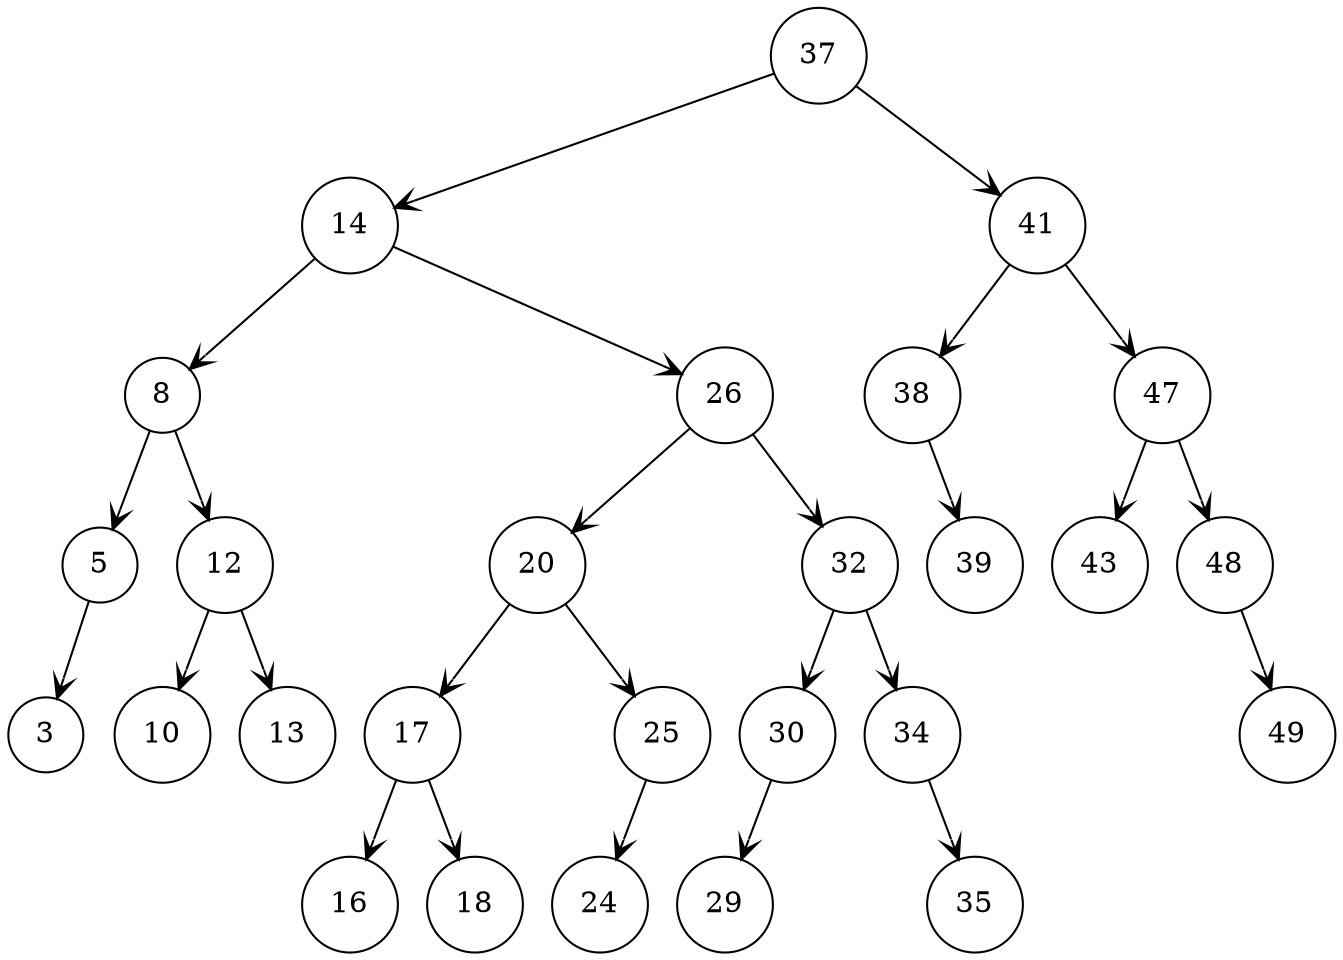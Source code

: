 digraph G {    graph [nodesep=0.1]    node [shape=circle]    edge [arrowhead=vee]    37[group =37]    14 [group=14]    37 -> 14
    8 [group=8]    14 -> 8
    5 [group=5]    8 -> 5
    5 -> 3
    _5 [group=5, label="", width=0, style=invis]
    5 -> _5 [style=invis]
    _8 [group=8, label="", width=0, style=invis]
    8 -> _8 [style=invis]
    12 [group=12]
    8 -> 12
    12 -> 10
    _12 [group=12, label="", width=0, style=invis]
    12 -> _12 [style=invis]
    12 -> 13
    _14 [group=14, label="", width=0, style=invis]
    14 -> _14 [style=invis]
    26 [group=26]
    14 -> 26
    20 [group=20]    26 -> 20
    17 [group=17]    20 -> 17
    17 -> 16
    _17 [group=17, label="", width=0, style=invis]
    17 -> _17 [style=invis]
    17 -> 18
    _20 [group=20, label="", width=0, style=invis]
    20 -> _20 [style=invis]
    25 [group=25]
    20 -> 25
    25 -> 24
    _25 [group=25, label="", width=0, style=invis]
    25 -> _25 [style=invis]
    {rank=same; _20; 24}
    _26 [group=26, label="", width=0, style=invis]
    26 -> _26 [style=invis]
    32 [group=32]
    26 -> 32
    30 [group=30]    32 -> 30
    30 -> 29
    _30 [group=30, label="", width=0, style=invis]
    30 -> _30 [style=invis]
    _32 [group=32, label="", width=0, style=invis]
    32 -> _32 [style=invis]
    34 [group=34]
    32 -> 34
    _34 [group=34, label="", width=0, style=invis]
    34 -> _34 [style=invis]
    34 -> 35
    {rank=same; _26; 25}
    {rank=same; _14; 13}
    _37 [group=37, label="", width=0, style=invis]
    37 -> _37 [style=invis]
    41 [group=41]
    37 -> 41
    38 [group=38]    41 -> 38
    _38 [group=38, label="", width=0, style=invis]
    38 -> _38 [style=invis]
    38 -> 39
    _41 [group=41, label="", width=0, style=invis]
    41 -> _41 [style=invis]
    47 [group=47]
    41 -> 47
    47 -> 43
    _47 [group=47, label="", width=0, style=invis]
    47 -> _47 [style=invis]
    48 [group=48]
    47 -> 48
    _48 [group=48, label="", width=0, style=invis]
    48 -> _48 [style=invis]
    48 -> 49
    {rank=same; _41; 43}
    {rank=same; _37; 38}
}